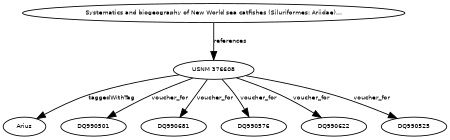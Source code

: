 digraph G {
size="3,3";
node [fontsize=7, fontname="Helvetica"];
edge [fontsize=7, fontname="Helvetica"];
node0 [label="USNM 376608", width=0.27433100247,height=0.27433100247];
node1 [label="Systematics and biogeography of New World sea catfishes (Siluriformes: Ariidae)...", width=0.27433100247,height=0.27433100247];
node2 [label="Arius", width=0.27433100247,height=0.27433100247];
node3 [label="DQ990501", width=0.27433100247,height=0.27433100247];
node4 [label="DQ990681", width=0.27433100247,height=0.27433100247];
node5 [label="DQ990576", width=0.27433100247,height=0.27433100247];
node6 [label="DQ990622", width=0.27433100247,height=0.27433100247];
node7 [label="DQ990525", width=0.27433100247,height=0.27433100247];
node1 -> node0 [label="references"];
node0 -> node2 [label="taggedWithTag"];
node0 -> node3 [label="voucher_for"];
node0 -> node4 [label="voucher_for"];
node0 -> node5 [label="voucher_for"];
node0 -> node6 [label="voucher_for"];
node0 -> node7 [label="voucher_for"];
}

